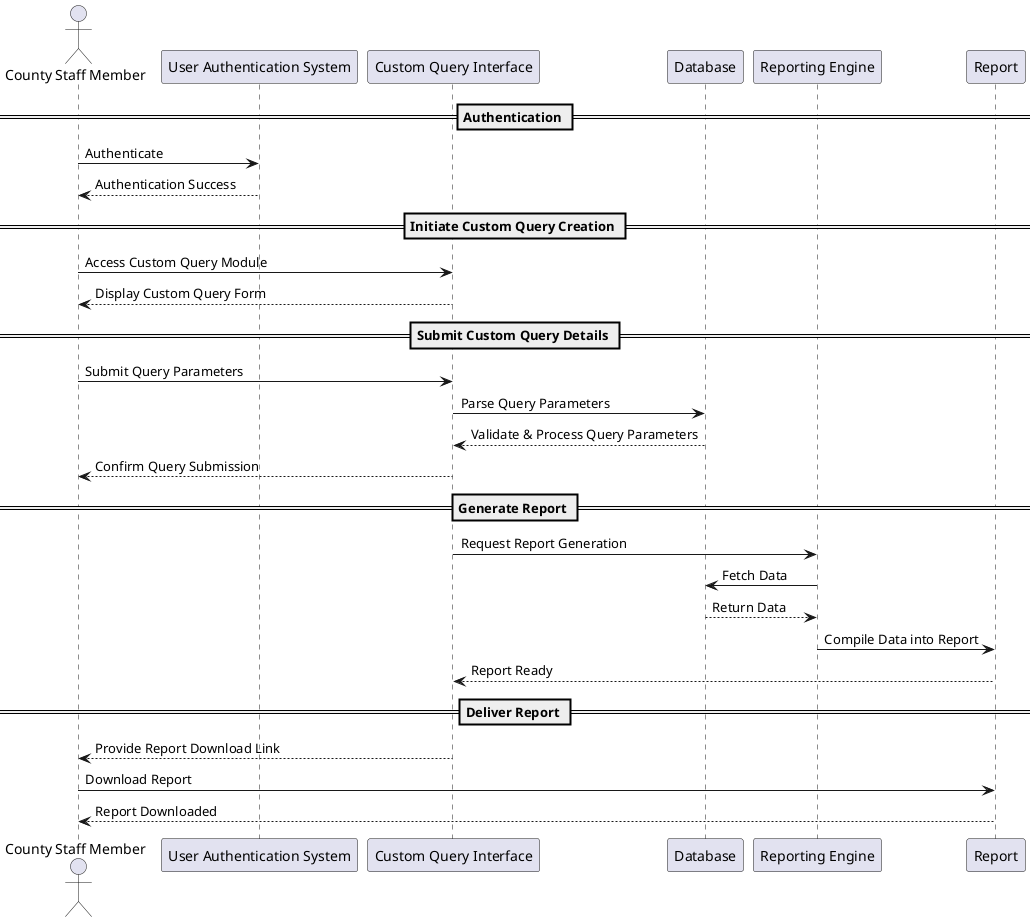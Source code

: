 @startuml
actor "County Staff Member" as staff
participant "User Authentication System" as auth
participant "Custom Query Interface" as customQuery
participant "Database" as db
participant "Reporting Engine" as reportEngine
participant "Report" as report

== Authentication ==
staff -> auth: Authenticate
auth --> staff: Authentication Success

== Initiate Custom Query Creation ==
staff -> customQuery: Access Custom Query Module
customQuery --> staff: Display Custom Query Form

== Submit Custom Query Details ==
staff -> customQuery: Submit Query Parameters
customQuery -> db: Parse Query Parameters
db --> customQuery: Validate & Process Query Parameters
customQuery --> staff: Confirm Query Submission

== Generate Report ==
customQuery -> reportEngine: Request Report Generation
reportEngine -> db: Fetch Data
db --> reportEngine: Return Data
reportEngine -> report: Compile Data into Report
report --> customQuery: Report Ready

== Deliver Report ==
customQuery --> staff: Provide Report Download Link
staff -> report: Download Report
report --> staff: Report Downloaded

@enduml